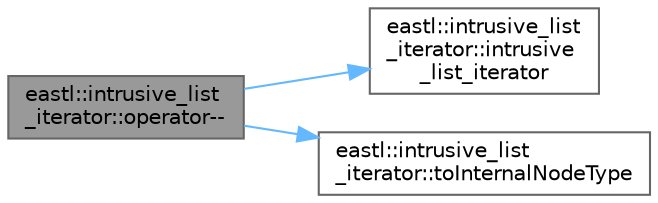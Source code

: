 digraph "eastl::intrusive_list_iterator::operator--"
{
 // LATEX_PDF_SIZE
  bgcolor="transparent";
  edge [fontname=Helvetica,fontsize=10,labelfontname=Helvetica,labelfontsize=10];
  node [fontname=Helvetica,fontsize=10,shape=box,height=0.2,width=0.4];
  rankdir="LR";
  Node1 [id="Node000001",label="eastl::intrusive_list\l_iterator::operator--",height=0.2,width=0.4,color="gray40", fillcolor="grey60", style="filled", fontcolor="black",tooltip=" "];
  Node1 -> Node2 [id="edge3_Node000001_Node000002",color="steelblue1",style="solid",tooltip=" "];
  Node2 [id="Node000002",label="eastl::intrusive_list\l_iterator::intrusive\l_list_iterator",height=0.2,width=0.4,color="grey40", fillcolor="white", style="filled",URL="$classeastl_1_1intrusive__list__iterator.html#a5787fdce4cdc9c237c5e742c783c43f3",tooltip=" "];
  Node1 -> Node3 [id="edge4_Node000001_Node000003",color="steelblue1",style="solid",tooltip=" "];
  Node3 [id="Node000003",label="eastl::intrusive_list\l_iterator::toInternalNodeType",height=0.2,width=0.4,color="grey40", fillcolor="white", style="filled",URL="$classeastl_1_1intrusive__list__iterator.html#ab8d954347ffbe0d01f30b0a3d690ff58",tooltip=" "];
}

